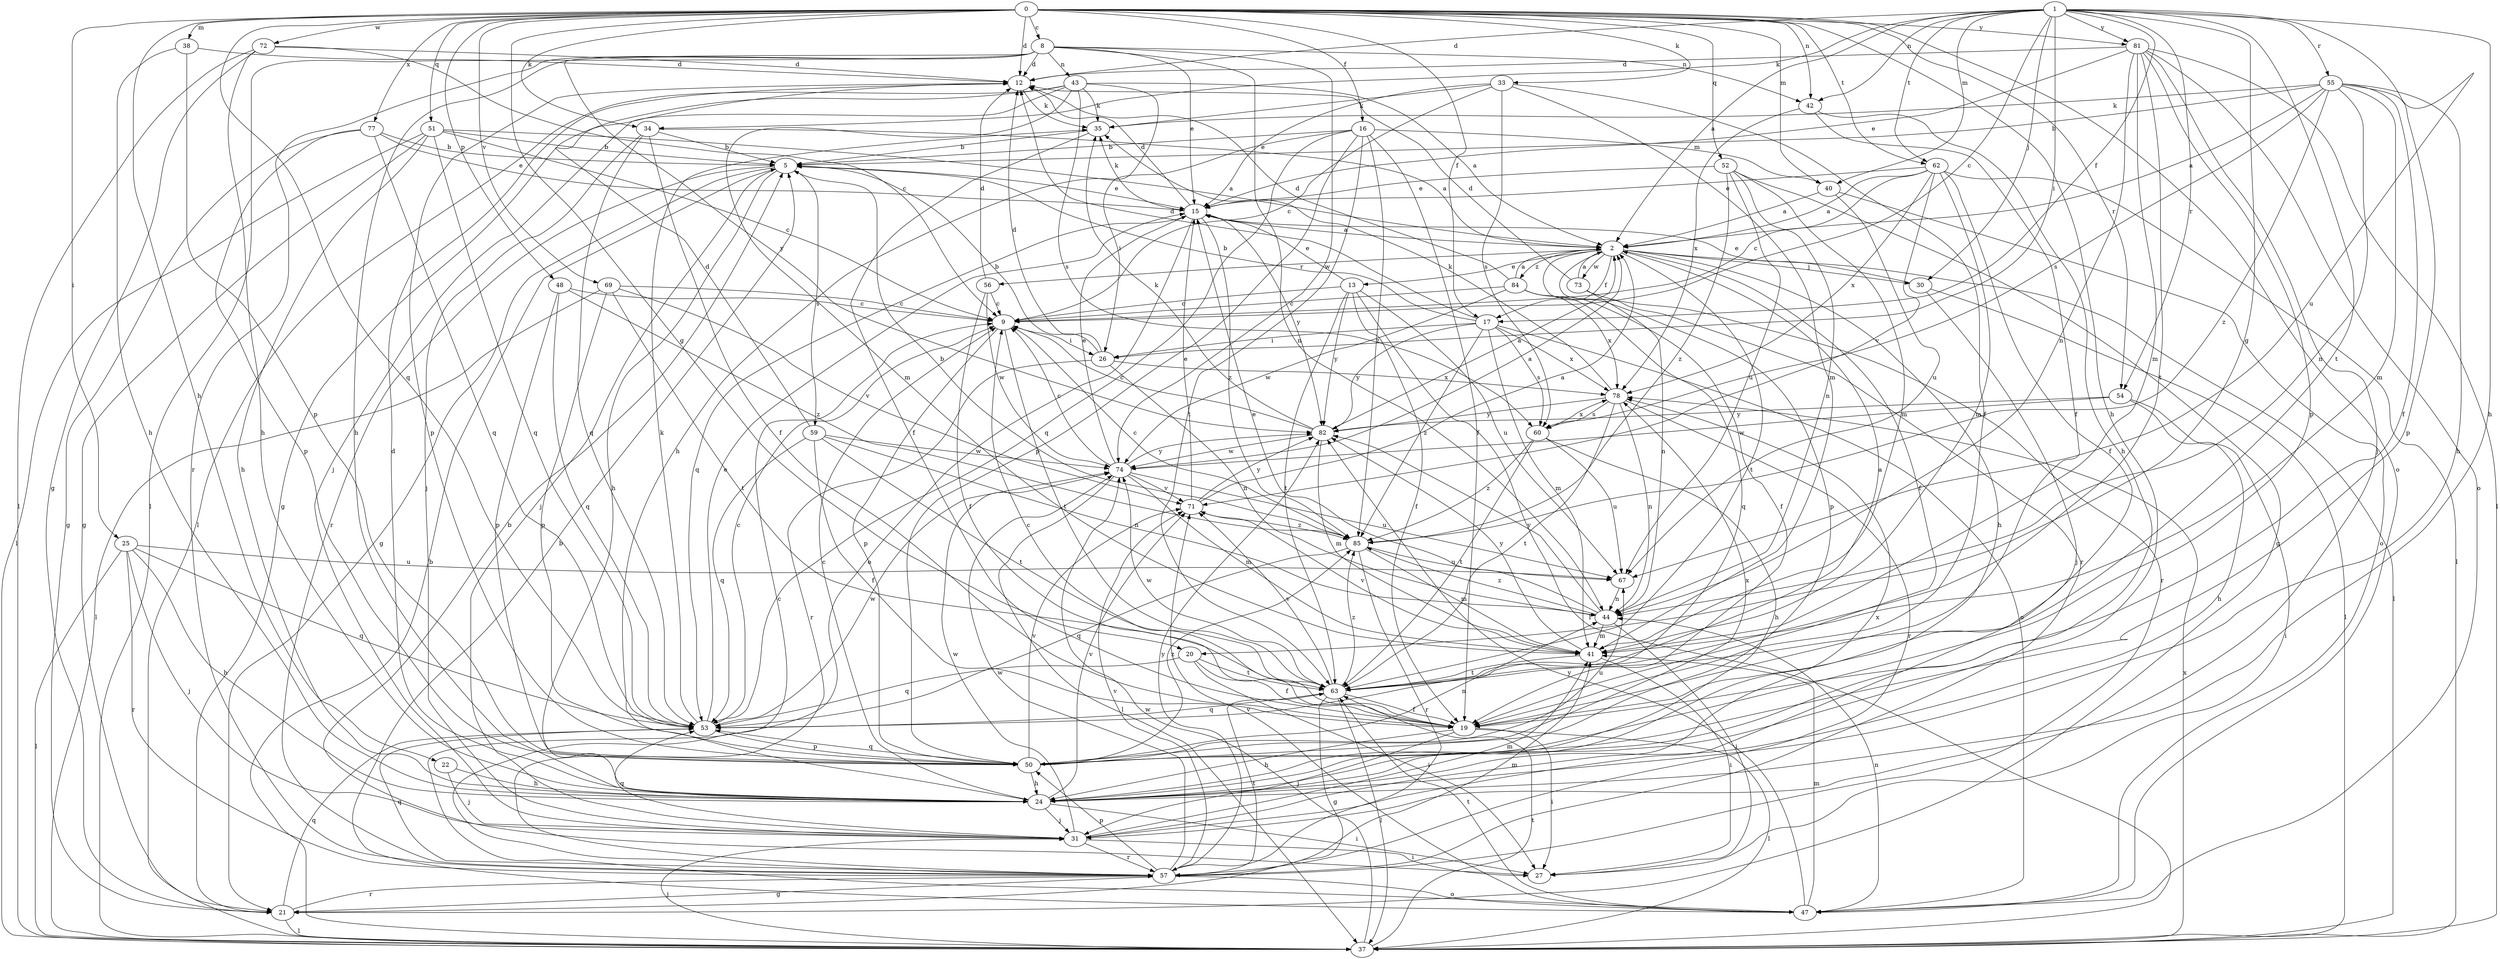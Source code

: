 strict digraph  {
0;
1;
2;
5;
8;
9;
12;
13;
15;
16;
17;
19;
20;
21;
22;
24;
25;
26;
27;
30;
31;
33;
34;
35;
37;
38;
40;
41;
42;
43;
44;
47;
48;
50;
51;
52;
53;
54;
55;
56;
57;
59;
60;
62;
63;
67;
69;
71;
72;
73;
74;
77;
78;
81;
82;
84;
85;
0 -> 8  [label=c];
0 -> 12  [label=d];
0 -> 16  [label=f];
0 -> 17  [label=f];
0 -> 20  [label=g];
0 -> 22  [label=h];
0 -> 24  [label=h];
0 -> 25  [label=i];
0 -> 33  [label=k];
0 -> 34  [label=k];
0 -> 38  [label=m];
0 -> 40  [label=m];
0 -> 42  [label=n];
0 -> 47  [label=o];
0 -> 48  [label=p];
0 -> 51  [label=q];
0 -> 52  [label=q];
0 -> 53  [label=q];
0 -> 54  [label=r];
0 -> 62  [label=t];
0 -> 69  [label=v];
0 -> 72  [label=w];
0 -> 77  [label=x];
0 -> 81  [label=y];
1 -> 2  [label=a];
1 -> 9  [label=c];
1 -> 12  [label=d];
1 -> 17  [label=f];
1 -> 20  [label=g];
1 -> 24  [label=h];
1 -> 26  [label=i];
1 -> 30  [label=j];
1 -> 34  [label=k];
1 -> 40  [label=m];
1 -> 42  [label=n];
1 -> 54  [label=r];
1 -> 55  [label=r];
1 -> 62  [label=t];
1 -> 63  [label=t];
1 -> 67  [label=u];
1 -> 81  [label=y];
2 -> 13  [label=e];
2 -> 17  [label=f];
2 -> 19  [label=f];
2 -> 24  [label=h];
2 -> 30  [label=j];
2 -> 37  [label=l];
2 -> 50  [label=p];
2 -> 56  [label=r];
2 -> 57  [label=r];
2 -> 63  [label=t];
2 -> 73  [label=w];
2 -> 84  [label=z];
5 -> 15  [label=e];
5 -> 21  [label=g];
5 -> 24  [label=h];
5 -> 31  [label=j];
5 -> 57  [label=r];
5 -> 59  [label=s];
8 -> 12  [label=d];
8 -> 15  [label=e];
8 -> 24  [label=h];
8 -> 37  [label=l];
8 -> 42  [label=n];
8 -> 43  [label=n];
8 -> 44  [label=n];
8 -> 57  [label=r];
8 -> 74  [label=w];
8 -> 82  [label=y];
9 -> 26  [label=i];
9 -> 50  [label=p];
9 -> 63  [label=t];
12 -> 35  [label=k];
12 -> 50  [label=p];
13 -> 9  [label=c];
13 -> 15  [label=e];
13 -> 19  [label=f];
13 -> 37  [label=l];
13 -> 63  [label=t];
13 -> 67  [label=u];
13 -> 82  [label=y];
15 -> 2  [label=a];
15 -> 12  [label=d];
15 -> 35  [label=k];
15 -> 47  [label=o];
15 -> 53  [label=q];
15 -> 82  [label=y];
15 -> 85  [label=z];
16 -> 5  [label=b];
16 -> 19  [label=f];
16 -> 26  [label=i];
16 -> 40  [label=m];
16 -> 50  [label=p];
16 -> 53  [label=q];
16 -> 63  [label=t];
16 -> 85  [label=z];
17 -> 5  [label=b];
17 -> 12  [label=d];
17 -> 26  [label=i];
17 -> 41  [label=m];
17 -> 47  [label=o];
17 -> 60  [label=s];
17 -> 78  [label=x];
17 -> 82  [label=y];
17 -> 85  [label=z];
19 -> 9  [label=c];
19 -> 24  [label=h];
19 -> 27  [label=i];
19 -> 31  [label=j];
19 -> 37  [label=l];
20 -> 19  [label=f];
20 -> 27  [label=i];
20 -> 53  [label=q];
20 -> 63  [label=t];
21 -> 37  [label=l];
21 -> 53  [label=q];
21 -> 57  [label=r];
22 -> 24  [label=h];
22 -> 31  [label=j];
24 -> 9  [label=c];
24 -> 12  [label=d];
24 -> 27  [label=i];
24 -> 31  [label=j];
24 -> 71  [label=v];
25 -> 24  [label=h];
25 -> 31  [label=j];
25 -> 37  [label=l];
25 -> 53  [label=q];
25 -> 57  [label=r];
25 -> 67  [label=u];
26 -> 5  [label=b];
26 -> 12  [label=d];
26 -> 44  [label=n];
26 -> 57  [label=r];
26 -> 78  [label=x];
27 -> 5  [label=b];
30 -> 15  [label=e];
30 -> 31  [label=j];
30 -> 37  [label=l];
31 -> 27  [label=i];
31 -> 41  [label=m];
31 -> 53  [label=q];
31 -> 57  [label=r];
31 -> 74  [label=w];
31 -> 78  [label=x];
33 -> 9  [label=c];
33 -> 15  [label=e];
33 -> 19  [label=f];
33 -> 35  [label=k];
33 -> 41  [label=m];
33 -> 60  [label=s];
34 -> 2  [label=a];
34 -> 5  [label=b];
34 -> 19  [label=f];
34 -> 31  [label=j];
34 -> 53  [label=q];
35 -> 5  [label=b];
35 -> 19  [label=f];
37 -> 5  [label=b];
37 -> 31  [label=j];
37 -> 63  [label=t];
37 -> 74  [label=w];
37 -> 78  [label=x];
38 -> 12  [label=d];
38 -> 24  [label=h];
38 -> 50  [label=p];
40 -> 2  [label=a];
40 -> 47  [label=o];
40 -> 67  [label=u];
41 -> 27  [label=i];
41 -> 63  [label=t];
41 -> 71  [label=v];
41 -> 82  [label=y];
42 -> 19  [label=f];
42 -> 24  [label=h];
42 -> 78  [label=x];
43 -> 2  [label=a];
43 -> 21  [label=g];
43 -> 24  [label=h];
43 -> 31  [label=j];
43 -> 35  [label=k];
43 -> 37  [label=l];
43 -> 41  [label=m];
43 -> 60  [label=s];
44 -> 15  [label=e];
44 -> 27  [label=i];
44 -> 41  [label=m];
44 -> 82  [label=y];
44 -> 85  [label=z];
47 -> 5  [label=b];
47 -> 41  [label=m];
47 -> 44  [label=n];
47 -> 63  [label=t];
47 -> 71  [label=v];
47 -> 82  [label=y];
48 -> 9  [label=c];
48 -> 50  [label=p];
48 -> 53  [label=q];
48 -> 85  [label=z];
50 -> 24  [label=h];
50 -> 44  [label=n];
50 -> 53  [label=q];
50 -> 67  [label=u];
50 -> 71  [label=v];
50 -> 78  [label=x];
50 -> 85  [label=z];
51 -> 2  [label=a];
51 -> 5  [label=b];
51 -> 9  [label=c];
51 -> 21  [label=g];
51 -> 24  [label=h];
51 -> 37  [label=l];
51 -> 53  [label=q];
52 -> 15  [label=e];
52 -> 21  [label=g];
52 -> 41  [label=m];
52 -> 44  [label=n];
52 -> 67  [label=u];
52 -> 85  [label=z];
53 -> 9  [label=c];
53 -> 15  [label=e];
53 -> 35  [label=k];
53 -> 50  [label=p];
53 -> 74  [label=w];
54 -> 24  [label=h];
54 -> 27  [label=i];
54 -> 74  [label=w];
54 -> 82  [label=y];
55 -> 2  [label=a];
55 -> 5  [label=b];
55 -> 19  [label=f];
55 -> 24  [label=h];
55 -> 35  [label=k];
55 -> 41  [label=m];
55 -> 44  [label=n];
55 -> 50  [label=p];
55 -> 60  [label=s];
55 -> 85  [label=z];
56 -> 9  [label=c];
56 -> 12  [label=d];
56 -> 19  [label=f];
56 -> 74  [label=w];
57 -> 9  [label=c];
57 -> 21  [label=g];
57 -> 41  [label=m];
57 -> 47  [label=o];
57 -> 50  [label=p];
57 -> 53  [label=q];
57 -> 63  [label=t];
57 -> 71  [label=v];
57 -> 74  [label=w];
57 -> 82  [label=y];
59 -> 12  [label=d];
59 -> 19  [label=f];
59 -> 44  [label=n];
59 -> 53  [label=q];
59 -> 63  [label=t];
59 -> 74  [label=w];
60 -> 24  [label=h];
60 -> 63  [label=t];
60 -> 67  [label=u];
60 -> 78  [label=x];
60 -> 85  [label=z];
62 -> 2  [label=a];
62 -> 9  [label=c];
62 -> 15  [label=e];
62 -> 19  [label=f];
62 -> 37  [label=l];
62 -> 41  [label=m];
62 -> 71  [label=v];
62 -> 78  [label=x];
63 -> 2  [label=a];
63 -> 19  [label=f];
63 -> 21  [label=g];
63 -> 37  [label=l];
63 -> 53  [label=q];
63 -> 71  [label=v];
63 -> 74  [label=w];
63 -> 85  [label=z];
67 -> 44  [label=n];
69 -> 9  [label=c];
69 -> 37  [label=l];
69 -> 50  [label=p];
69 -> 63  [label=t];
69 -> 71  [label=v];
71 -> 2  [label=a];
71 -> 15  [label=e];
71 -> 82  [label=y];
71 -> 85  [label=z];
72 -> 9  [label=c];
72 -> 12  [label=d];
72 -> 21  [label=g];
72 -> 24  [label=h];
72 -> 37  [label=l];
73 -> 2  [label=a];
73 -> 12  [label=d];
73 -> 44  [label=n];
73 -> 57  [label=r];
74 -> 2  [label=a];
74 -> 9  [label=c];
74 -> 15  [label=e];
74 -> 37  [label=l];
74 -> 41  [label=m];
74 -> 67  [label=u];
74 -> 71  [label=v];
74 -> 82  [label=y];
77 -> 5  [label=b];
77 -> 15  [label=e];
77 -> 21  [label=g];
77 -> 50  [label=p];
77 -> 53  [label=q];
78 -> 35  [label=k];
78 -> 44  [label=n];
78 -> 57  [label=r];
78 -> 60  [label=s];
78 -> 63  [label=t];
78 -> 82  [label=y];
81 -> 12  [label=d];
81 -> 15  [label=e];
81 -> 31  [label=j];
81 -> 37  [label=l];
81 -> 41  [label=m];
81 -> 44  [label=n];
81 -> 47  [label=o];
81 -> 50  [label=p];
81 -> 63  [label=t];
82 -> 2  [label=a];
82 -> 9  [label=c];
82 -> 35  [label=k];
82 -> 41  [label=m];
82 -> 74  [label=w];
84 -> 2  [label=a];
84 -> 9  [label=c];
84 -> 12  [label=d];
84 -> 19  [label=f];
84 -> 53  [label=q];
84 -> 74  [label=w];
84 -> 78  [label=x];
85 -> 5  [label=b];
85 -> 9  [label=c];
85 -> 41  [label=m];
85 -> 53  [label=q];
85 -> 57  [label=r];
85 -> 67  [label=u];
}
